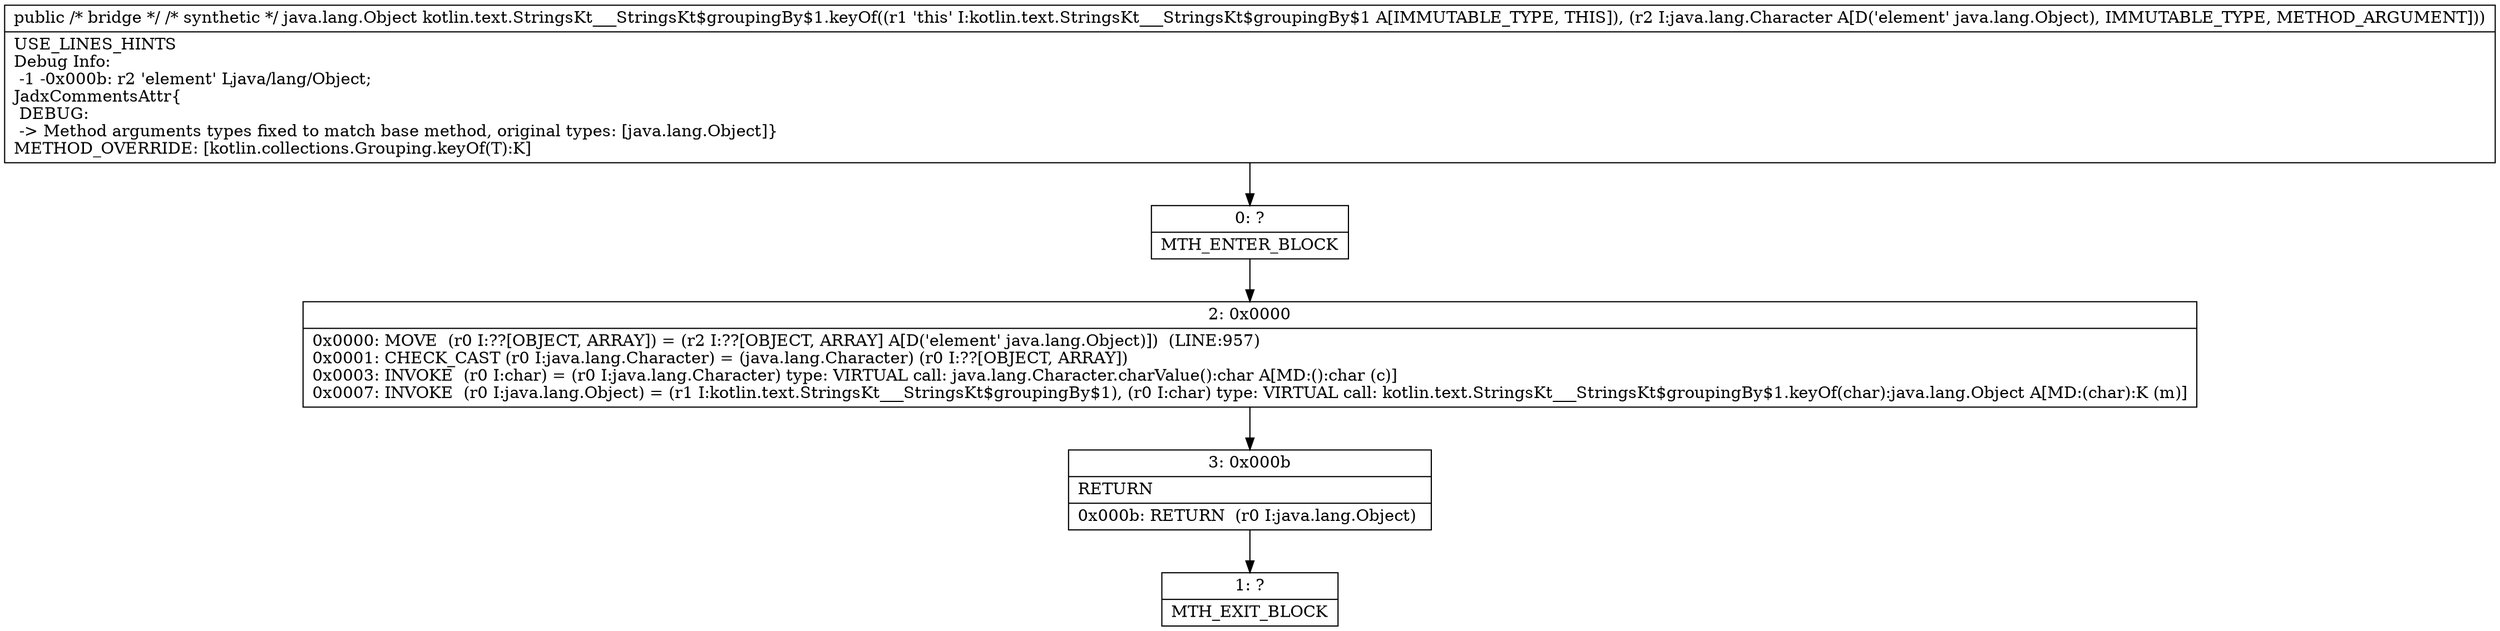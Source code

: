 digraph "CFG forkotlin.text.StringsKt___StringsKt$groupingBy$1.keyOf(Ljava\/lang\/Object;)Ljava\/lang\/Object;" {
Node_0 [shape=record,label="{0\:\ ?|MTH_ENTER_BLOCK\l}"];
Node_2 [shape=record,label="{2\:\ 0x0000|0x0000: MOVE  (r0 I:??[OBJECT, ARRAY]) = (r2 I:??[OBJECT, ARRAY] A[D('element' java.lang.Object)])  (LINE:957)\l0x0001: CHECK_CAST (r0 I:java.lang.Character) = (java.lang.Character) (r0 I:??[OBJECT, ARRAY]) \l0x0003: INVOKE  (r0 I:char) = (r0 I:java.lang.Character) type: VIRTUAL call: java.lang.Character.charValue():char A[MD:():char (c)]\l0x0007: INVOKE  (r0 I:java.lang.Object) = (r1 I:kotlin.text.StringsKt___StringsKt$groupingBy$1), (r0 I:char) type: VIRTUAL call: kotlin.text.StringsKt___StringsKt$groupingBy$1.keyOf(char):java.lang.Object A[MD:(char):K (m)]\l}"];
Node_3 [shape=record,label="{3\:\ 0x000b|RETURN\l|0x000b: RETURN  (r0 I:java.lang.Object) \l}"];
Node_1 [shape=record,label="{1\:\ ?|MTH_EXIT_BLOCK\l}"];
MethodNode[shape=record,label="{public \/* bridge *\/ \/* synthetic *\/ java.lang.Object kotlin.text.StringsKt___StringsKt$groupingBy$1.keyOf((r1 'this' I:kotlin.text.StringsKt___StringsKt$groupingBy$1 A[IMMUTABLE_TYPE, THIS]), (r2 I:java.lang.Character A[D('element' java.lang.Object), IMMUTABLE_TYPE, METHOD_ARGUMENT]))  | USE_LINES_HINTS\lDebug Info:\l  \-1 \-0x000b: r2 'element' Ljava\/lang\/Object;\lJadxCommentsAttr\{\l DEBUG: \l \-\> Method arguments types fixed to match base method, original types: [java.lang.Object]\}\lMETHOD_OVERRIDE: [kotlin.collections.Grouping.keyOf(T):K]\l}"];
MethodNode -> Node_0;Node_0 -> Node_2;
Node_2 -> Node_3;
Node_3 -> Node_1;
}

